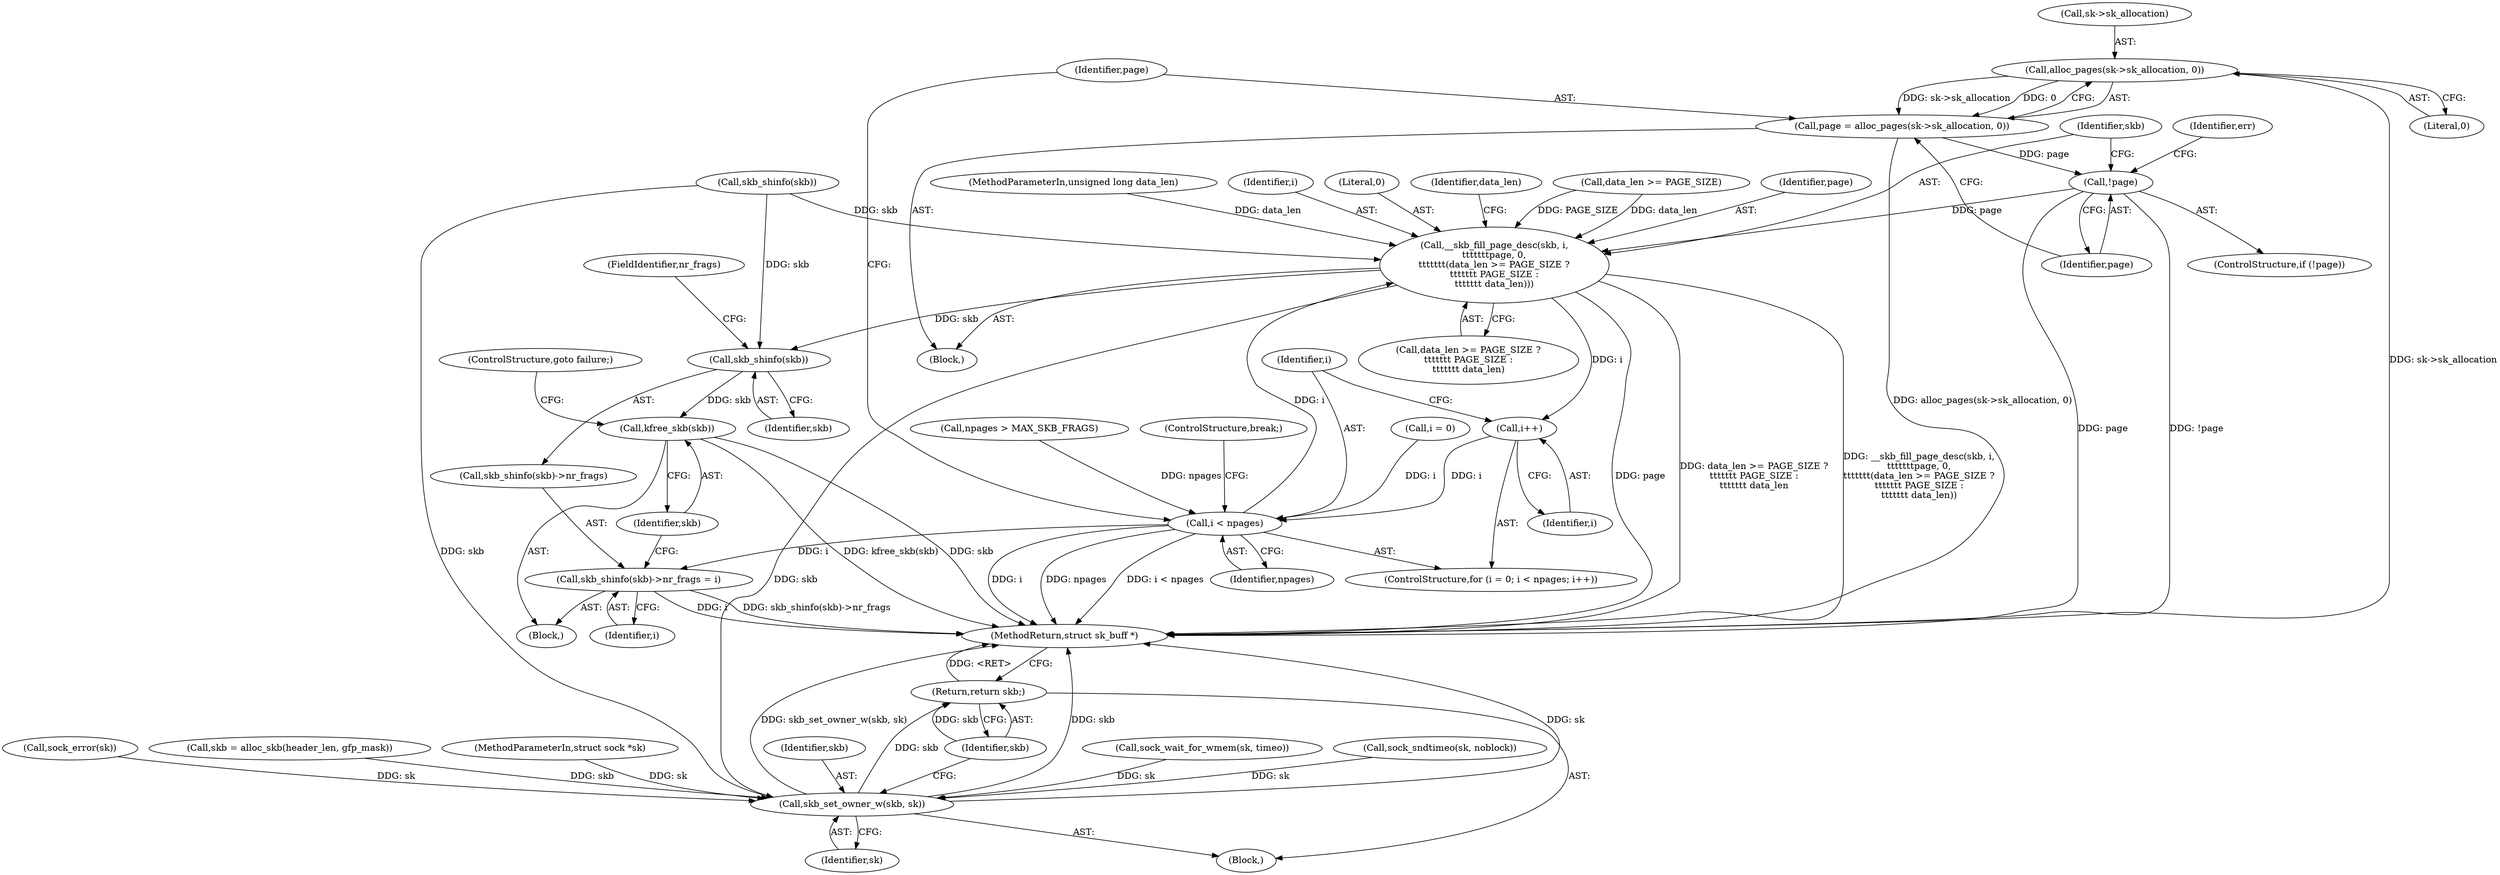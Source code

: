 digraph "0_linux_cc9b17ad29ecaa20bfe426a8d4dbfb94b13ff1cc@pointer" {
"1000220" [label="(Call,alloc_pages(sk->sk_allocation, 0))"];
"1000218" [label="(Call,page = alloc_pages(sk->sk_allocation, 0))"];
"1000226" [label="(Call,!page)"];
"1000242" [label="(Call,__skb_fill_page_desc(skb, i,\n\t\t\t\t\t\t\tpage, 0,\n\t\t\t\t\t\t\t(data_len >= PAGE_SIZE ?\n\t\t\t\t\t\t\t PAGE_SIZE :\n\t\t\t\t\t\t\t data_len)))"];
"1000214" [label="(Call,i++)"];
"1000211" [label="(Call,i < npages)"];
"1000233" [label="(Call,skb_shinfo(skb)->nr_frags = i)"];
"1000235" [label="(Call,skb_shinfo(skb))"];
"1000239" [label="(Call,kfree_skb(skb))"];
"1000295" [label="(Call,skb_set_owner_w(skb, sk))"];
"1000298" [label="(Return,return skb;)"];
"1000296" [label="(Identifier,skb)"];
"1000226" [label="(Call,!page)"];
"1000236" [label="(Identifier,skb)"];
"1000154" [label="(Call,sock_error(sk))"];
"1000230" [label="(Identifier,err)"];
"1000295" [label="(Call,skb_set_owner_w(skb, sk))"];
"1000105" [label="(MethodParameterIn,unsigned long data_len)"];
"1000208" [label="(Call,i = 0)"];
"1000128" [label="(Call,npages > MAX_SKB_FRAGS)"];
"1000298" [label="(Return,return skb;)"];
"1000216" [label="(Block,)"];
"1000235" [label="(Call,skb_shinfo(skb))"];
"1000247" [label="(Call,data_len >= PAGE_SIZE ?\n\t\t\t\t\t\t\t PAGE_SIZE :\n\t\t\t\t\t\t\t data_len)"];
"1000233" [label="(Call,skb_shinfo(skb)->nr_frags = i)"];
"1000244" [label="(Identifier,i)"];
"1000246" [label="(Literal,0)"];
"1000254" [label="(Identifier,data_len)"];
"1000183" [label="(Call,skb = alloc_skb(header_len, gfp_mask))"];
"1000241" [label="(ControlStructure,goto failure;)"];
"1000213" [label="(Identifier,npages)"];
"1000228" [label="(Block,)"];
"1000103" [label="(MethodParameterIn,struct sock *sk)"];
"1000248" [label="(Call,data_len >= PAGE_SIZE)"];
"1000221" [label="(Call,sk->sk_allocation)"];
"1000256" [label="(ControlStructure,break;)"];
"1000312" [label="(MethodReturn,struct sk_buff *)"];
"1000215" [label="(Identifier,i)"];
"1000203" [label="(Call,skb_shinfo(skb))"];
"1000245" [label="(Identifier,page)"];
"1000243" [label="(Identifier,skb)"];
"1000292" [label="(Call,sock_wait_for_wmem(sk, timeo))"];
"1000212" [label="(Identifier,i)"];
"1000225" [label="(ControlStructure,if (!page))"];
"1000220" [label="(Call,alloc_pages(sk->sk_allocation, 0))"];
"1000207" [label="(ControlStructure,for (i = 0; i < npages; i++))"];
"1000299" [label="(Identifier,skb)"];
"1000239" [label="(Call,kfree_skb(skb))"];
"1000238" [label="(Identifier,i)"];
"1000242" [label="(Call,__skb_fill_page_desc(skb, i,\n\t\t\t\t\t\t\tpage, 0,\n\t\t\t\t\t\t\t(data_len >= PAGE_SIZE ?\n\t\t\t\t\t\t\t PAGE_SIZE :\n\t\t\t\t\t\t\t data_len)))"];
"1000297" [label="(Identifier,sk)"];
"1000234" [label="(Call,skb_shinfo(skb)->nr_frags)"];
"1000108" [label="(Block,)"];
"1000237" [label="(FieldIdentifier,nr_frags)"];
"1000240" [label="(Identifier,skb)"];
"1000224" [label="(Literal,0)"];
"1000219" [label="(Identifier,page)"];
"1000146" [label="(Call,sock_sndtimeo(sk, noblock))"];
"1000218" [label="(Call,page = alloc_pages(sk->sk_allocation, 0))"];
"1000211" [label="(Call,i < npages)"];
"1000214" [label="(Call,i++)"];
"1000227" [label="(Identifier,page)"];
"1000220" -> "1000218"  [label="AST: "];
"1000220" -> "1000224"  [label="CFG: "];
"1000221" -> "1000220"  [label="AST: "];
"1000224" -> "1000220"  [label="AST: "];
"1000218" -> "1000220"  [label="CFG: "];
"1000220" -> "1000312"  [label="DDG: sk->sk_allocation"];
"1000220" -> "1000218"  [label="DDG: sk->sk_allocation"];
"1000220" -> "1000218"  [label="DDG: 0"];
"1000218" -> "1000216"  [label="AST: "];
"1000219" -> "1000218"  [label="AST: "];
"1000227" -> "1000218"  [label="CFG: "];
"1000218" -> "1000312"  [label="DDG: alloc_pages(sk->sk_allocation, 0)"];
"1000218" -> "1000226"  [label="DDG: page"];
"1000226" -> "1000225"  [label="AST: "];
"1000226" -> "1000227"  [label="CFG: "];
"1000227" -> "1000226"  [label="AST: "];
"1000230" -> "1000226"  [label="CFG: "];
"1000243" -> "1000226"  [label="CFG: "];
"1000226" -> "1000312"  [label="DDG: page"];
"1000226" -> "1000312"  [label="DDG: !page"];
"1000226" -> "1000242"  [label="DDG: page"];
"1000242" -> "1000216"  [label="AST: "];
"1000242" -> "1000247"  [label="CFG: "];
"1000243" -> "1000242"  [label="AST: "];
"1000244" -> "1000242"  [label="AST: "];
"1000245" -> "1000242"  [label="AST: "];
"1000246" -> "1000242"  [label="AST: "];
"1000247" -> "1000242"  [label="AST: "];
"1000254" -> "1000242"  [label="CFG: "];
"1000242" -> "1000312"  [label="DDG: __skb_fill_page_desc(skb, i,\n\t\t\t\t\t\t\tpage, 0,\n\t\t\t\t\t\t\t(data_len >= PAGE_SIZE ?\n\t\t\t\t\t\t\t PAGE_SIZE :\n\t\t\t\t\t\t\t data_len))"];
"1000242" -> "1000312"  [label="DDG: page"];
"1000242" -> "1000312"  [label="DDG: data_len >= PAGE_SIZE ?\n\t\t\t\t\t\t\t PAGE_SIZE :\n\t\t\t\t\t\t\t data_len"];
"1000242" -> "1000214"  [label="DDG: i"];
"1000242" -> "1000235"  [label="DDG: skb"];
"1000203" -> "1000242"  [label="DDG: skb"];
"1000211" -> "1000242"  [label="DDG: i"];
"1000248" -> "1000242"  [label="DDG: PAGE_SIZE"];
"1000248" -> "1000242"  [label="DDG: data_len"];
"1000105" -> "1000242"  [label="DDG: data_len"];
"1000242" -> "1000295"  [label="DDG: skb"];
"1000214" -> "1000207"  [label="AST: "];
"1000214" -> "1000215"  [label="CFG: "];
"1000215" -> "1000214"  [label="AST: "];
"1000212" -> "1000214"  [label="CFG: "];
"1000214" -> "1000211"  [label="DDG: i"];
"1000211" -> "1000207"  [label="AST: "];
"1000211" -> "1000213"  [label="CFG: "];
"1000212" -> "1000211"  [label="AST: "];
"1000213" -> "1000211"  [label="AST: "];
"1000219" -> "1000211"  [label="CFG: "];
"1000256" -> "1000211"  [label="CFG: "];
"1000211" -> "1000312"  [label="DDG: i"];
"1000211" -> "1000312"  [label="DDG: npages"];
"1000211" -> "1000312"  [label="DDG: i < npages"];
"1000208" -> "1000211"  [label="DDG: i"];
"1000128" -> "1000211"  [label="DDG: npages"];
"1000211" -> "1000233"  [label="DDG: i"];
"1000233" -> "1000228"  [label="AST: "];
"1000233" -> "1000238"  [label="CFG: "];
"1000234" -> "1000233"  [label="AST: "];
"1000238" -> "1000233"  [label="AST: "];
"1000240" -> "1000233"  [label="CFG: "];
"1000233" -> "1000312"  [label="DDG: i"];
"1000233" -> "1000312"  [label="DDG: skb_shinfo(skb)->nr_frags"];
"1000235" -> "1000234"  [label="AST: "];
"1000235" -> "1000236"  [label="CFG: "];
"1000236" -> "1000235"  [label="AST: "];
"1000237" -> "1000235"  [label="CFG: "];
"1000203" -> "1000235"  [label="DDG: skb"];
"1000235" -> "1000239"  [label="DDG: skb"];
"1000239" -> "1000228"  [label="AST: "];
"1000239" -> "1000240"  [label="CFG: "];
"1000240" -> "1000239"  [label="AST: "];
"1000241" -> "1000239"  [label="CFG: "];
"1000239" -> "1000312"  [label="DDG: kfree_skb(skb)"];
"1000239" -> "1000312"  [label="DDG: skb"];
"1000295" -> "1000108"  [label="AST: "];
"1000295" -> "1000297"  [label="CFG: "];
"1000296" -> "1000295"  [label="AST: "];
"1000297" -> "1000295"  [label="AST: "];
"1000299" -> "1000295"  [label="CFG: "];
"1000295" -> "1000312"  [label="DDG: skb"];
"1000295" -> "1000312"  [label="DDG: sk"];
"1000295" -> "1000312"  [label="DDG: skb_set_owner_w(skb, sk)"];
"1000183" -> "1000295"  [label="DDG: skb"];
"1000203" -> "1000295"  [label="DDG: skb"];
"1000292" -> "1000295"  [label="DDG: sk"];
"1000146" -> "1000295"  [label="DDG: sk"];
"1000154" -> "1000295"  [label="DDG: sk"];
"1000103" -> "1000295"  [label="DDG: sk"];
"1000295" -> "1000298"  [label="DDG: skb"];
"1000298" -> "1000108"  [label="AST: "];
"1000298" -> "1000299"  [label="CFG: "];
"1000299" -> "1000298"  [label="AST: "];
"1000312" -> "1000298"  [label="CFG: "];
"1000298" -> "1000312"  [label="DDG: <RET>"];
"1000299" -> "1000298"  [label="DDG: skb"];
}
